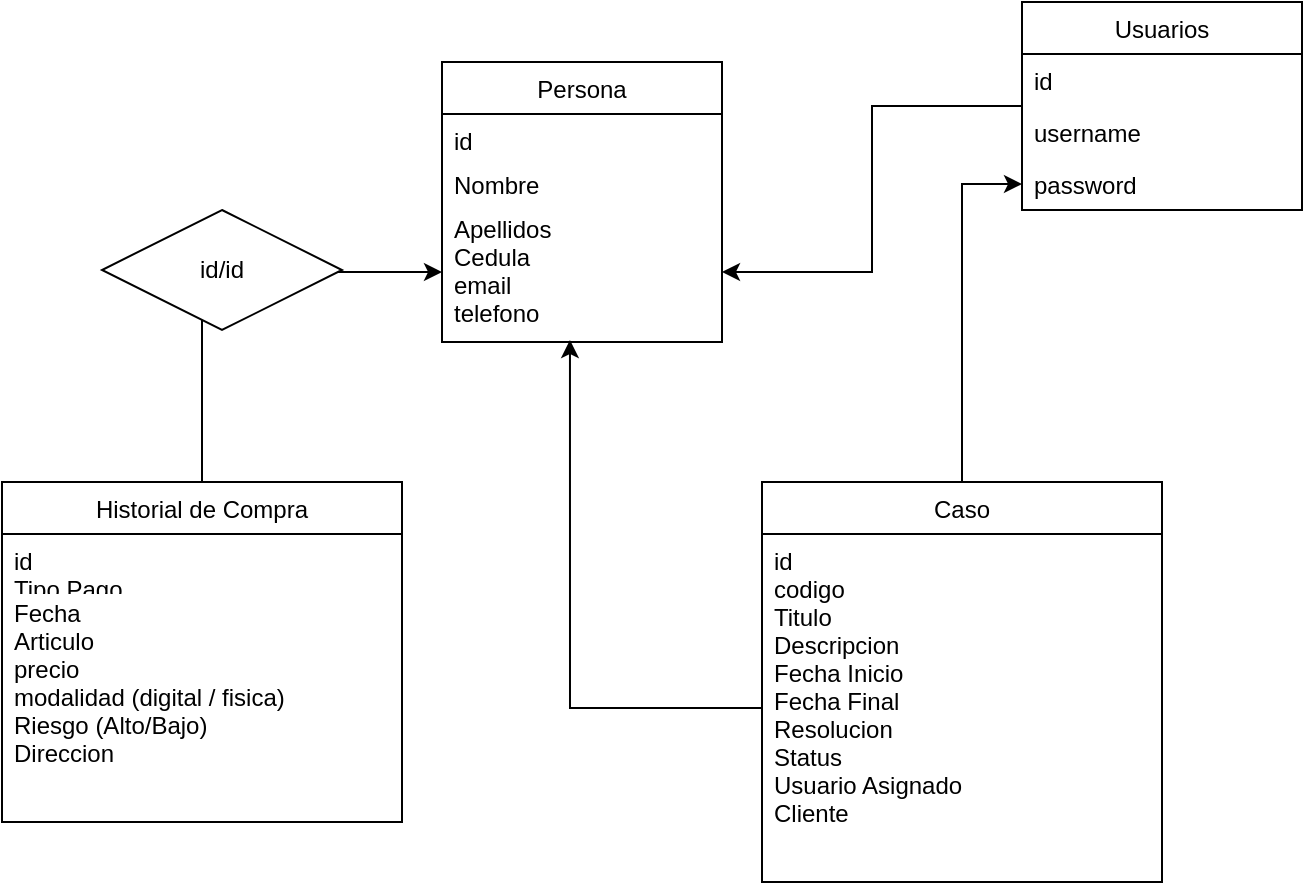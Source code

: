 <mxfile version="16.6.2" type="device"><diagram id="tG9VvAbaou7u1XiwgS-s" name="Page-1"><mxGraphModel dx="1016" dy="1736" grid="1" gridSize="10" guides="1" tooltips="1" connect="1" arrows="1" fold="1" page="1" pageScale="1" pageWidth="827" pageHeight="1169" math="0" shadow="0"><root><mxCell id="0"/><mxCell id="1" parent="0"/><mxCell id="syfu8_RQxQBg8e3iRC5U-18" value="" style="edgeStyle=orthogonalEdgeStyle;rounded=0;orthogonalLoop=1;jettySize=auto;html=1;" edge="1" parent="1" source="syfu8_RQxQBg8e3iRC5U-1" target="jmobYNwxWTgl_zJbvBA_-4"><mxGeometry relative="1" as="geometry"/></mxCell><mxCell id="syfu8_RQxQBg8e3iRC5U-1" value="Usuarios" style="swimlane;fontStyle=0;childLayout=stackLayout;horizontal=1;startSize=26;fillColor=none;horizontalStack=0;resizeParent=1;resizeParentMax=0;resizeLast=0;collapsible=1;marginBottom=0;" vertex="1" parent="1"><mxGeometry x="560" y="-10" width="140" height="104" as="geometry"><mxRectangle x="560" y="20" width="80" height="26" as="alternateBounds"/></mxGeometry></mxCell><mxCell id="syfu8_RQxQBg8e3iRC5U-2" value="id&#10;" style="text;strokeColor=none;fillColor=none;align=left;verticalAlign=top;spacingLeft=4;spacingRight=4;overflow=hidden;rotatable=0;points=[[0,0.5],[1,0.5]];portConstraint=eastwest;" vertex="1" parent="syfu8_RQxQBg8e3iRC5U-1"><mxGeometry y="26" width="140" height="26" as="geometry"/></mxCell><mxCell id="syfu8_RQxQBg8e3iRC5U-3" value="username" style="text;strokeColor=none;fillColor=none;align=left;verticalAlign=top;spacingLeft=4;spacingRight=4;overflow=hidden;rotatable=0;points=[[0,0.5],[1,0.5]];portConstraint=eastwest;" vertex="1" parent="syfu8_RQxQBg8e3iRC5U-1"><mxGeometry y="52" width="140" height="26" as="geometry"/></mxCell><mxCell id="syfu8_RQxQBg8e3iRC5U-4" value="password" style="text;strokeColor=none;fillColor=none;align=left;verticalAlign=top;spacingLeft=4;spacingRight=4;overflow=hidden;rotatable=0;points=[[0,0.5],[1,0.5]];portConstraint=eastwest;" vertex="1" parent="syfu8_RQxQBg8e3iRC5U-1"><mxGeometry y="78" width="140" height="26" as="geometry"/></mxCell><mxCell id="syfu8_RQxQBg8e3iRC5U-20" value="" style="edgeStyle=orthogonalEdgeStyle;rounded=0;orthogonalLoop=1;jettySize=auto;html=1;" edge="1" parent="1" source="syfu8_RQxQBg8e3iRC5U-5" target="syfu8_RQxQBg8e3iRC5U-4"><mxGeometry relative="1" as="geometry"/></mxCell><mxCell id="syfu8_RQxQBg8e3iRC5U-21" style="edgeStyle=orthogonalEdgeStyle;rounded=0;orthogonalLoop=1;jettySize=auto;html=1;entryX=0.457;entryY=0.986;entryDx=0;entryDy=0;entryPerimeter=0;" edge="1" parent="1" source="syfu8_RQxQBg8e3iRC5U-6" target="jmobYNwxWTgl_zJbvBA_-4"><mxGeometry relative="1" as="geometry"/></mxCell><mxCell id="syfu8_RQxQBg8e3iRC5U-5" value="Caso" style="swimlane;fontStyle=0;childLayout=stackLayout;horizontal=1;startSize=26;fillColor=none;horizontalStack=0;resizeParent=1;resizeParentMax=0;resizeLast=0;collapsible=1;marginBottom=0;" vertex="1" parent="1"><mxGeometry x="430" y="230" width="200" height="200" as="geometry"/></mxCell><mxCell id="syfu8_RQxQBg8e3iRC5U-6" value="id&#10;codigo&#10;Titulo&#10;Descripcion&#10;Fecha Inicio&#10;Fecha Final&#10;Resolucion&#10;Status&#10;Usuario Asignado&#10;Cliente" style="text;strokeColor=none;fillColor=none;align=left;verticalAlign=top;spacingLeft=4;spacingRight=4;overflow=hidden;rotatable=0;points=[[0,0.5],[1,0.5]];portConstraint=eastwest;" vertex="1" parent="syfu8_RQxQBg8e3iRC5U-5"><mxGeometry y="26" width="200" height="174" as="geometry"/></mxCell><mxCell id="syfu8_RQxQBg8e3iRC5U-19" value="" style="edgeStyle=orthogonalEdgeStyle;rounded=0;orthogonalLoop=1;jettySize=auto;html=1;" edge="1" parent="1" source="syfu8_RQxQBg8e3iRC5U-9" target="jmobYNwxWTgl_zJbvBA_-4"><mxGeometry relative="1" as="geometry"/></mxCell><mxCell id="syfu8_RQxQBg8e3iRC5U-9" value="Historial de Compra" style="swimlane;fontStyle=0;childLayout=stackLayout;horizontal=1;startSize=26;fillColor=none;horizontalStack=0;resizeParent=1;resizeParentMax=0;resizeLast=0;collapsible=1;marginBottom=0;" vertex="1" parent="1"><mxGeometry x="50" y="230" width="200" height="170" as="geometry"/></mxCell><mxCell id="syfu8_RQxQBg8e3iRC5U-10" value="id&#10;Tipo Pago" style="text;strokeColor=none;fillColor=none;align=left;verticalAlign=top;spacingLeft=4;spacingRight=4;overflow=hidden;rotatable=0;points=[[0,0.5],[1,0.5]];portConstraint=eastwest;" vertex="1" parent="syfu8_RQxQBg8e3iRC5U-9"><mxGeometry y="26" width="200" height="26" as="geometry"/></mxCell><mxCell id="syfu8_RQxQBg8e3iRC5U-12" value="Fecha&#10;Articulo&#10;precio&#10;modalidad (digital / fisica)&#10;Riesgo (Alto/Bajo)&#10;Direccion&#10;" style="text;strokeColor=none;fillColor=none;align=left;verticalAlign=top;spacingLeft=4;spacingRight=4;overflow=hidden;rotatable=0;points=[[0,0.5],[1,0.5]];portConstraint=eastwest;" vertex="1" parent="syfu8_RQxQBg8e3iRC5U-9"><mxGeometry y="52" width="200" height="118" as="geometry"/></mxCell><mxCell id="jmobYNwxWTgl_zJbvBA_-1" value="Persona" style="swimlane;fontStyle=0;childLayout=stackLayout;horizontal=1;startSize=26;fillColor=none;horizontalStack=0;resizeParent=1;resizeParentMax=0;resizeLast=0;collapsible=1;marginBottom=0;" parent="1" vertex="1"><mxGeometry x="270" y="20" width="140" height="140" as="geometry"><mxRectangle y="26" width="140" height="26" as="alternateBounds"/></mxGeometry></mxCell><mxCell id="jmobYNwxWTgl_zJbvBA_-2" value="id" style="text;strokeColor=none;fillColor=none;align=left;verticalAlign=top;spacingLeft=4;spacingRight=4;overflow=hidden;rotatable=0;points=[[0,0.5],[1,0.5]];portConstraint=eastwest;" parent="jmobYNwxWTgl_zJbvBA_-1" vertex="1"><mxGeometry y="26" width="140" height="22" as="geometry"/></mxCell><mxCell id="jmobYNwxWTgl_zJbvBA_-3" value="Nombre" style="text;strokeColor=none;fillColor=none;align=left;verticalAlign=top;spacingLeft=4;spacingRight=4;overflow=hidden;rotatable=0;points=[[0,0.5],[1,0.5]];portConstraint=eastwest;" parent="jmobYNwxWTgl_zJbvBA_-1" vertex="1"><mxGeometry y="48" width="140" height="22" as="geometry"/></mxCell><mxCell id="jmobYNwxWTgl_zJbvBA_-4" value="Apellidos&#10;Cedula&#10;email&#10;telefono" style="text;strokeColor=none;fillColor=none;align=left;verticalAlign=top;spacingLeft=4;spacingRight=4;overflow=hidden;rotatable=0;points=[[0,0.5],[1,0.5]];portConstraint=eastwest;" parent="jmobYNwxWTgl_zJbvBA_-1" vertex="1"><mxGeometry y="70" width="140" height="70" as="geometry"/></mxCell><mxCell id="syfu8_RQxQBg8e3iRC5U-22" value="id/id" style="shape=rhombus;perimeter=rhombusPerimeter;whiteSpace=wrap;html=1;align=center;" vertex="1" parent="1"><mxGeometry x="100" y="94" width="120" height="60" as="geometry"/></mxCell></root></mxGraphModel></diagram></mxfile>